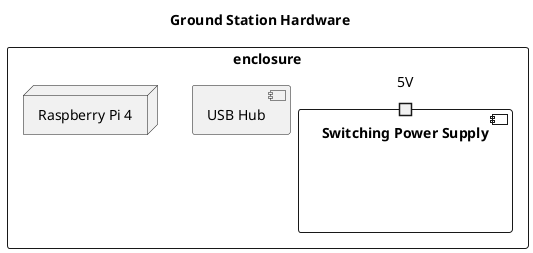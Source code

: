 @startuml

' !theme mimeograph from https://raw.githubusercontent.com/plantuml/plantuml/master/themes

title "Ground Station Hardware"


' rectangle "Radio PCBA" as hat {
'   component "SA868\n2W VHF Radio" as sa868
'   component "PCM2902C\nUSB Audio Codec" as pcm2902c {

'   }
'   note right of pcm2902c: May not need this
' }


rectangle enclosure {
node "Raspberry Pi 4" as rpi {
}

component "Switching Power Supply" as buck {
  port "5V" as buck5v
}
component "USB Hub" as hub
' component "
}






@enduml
